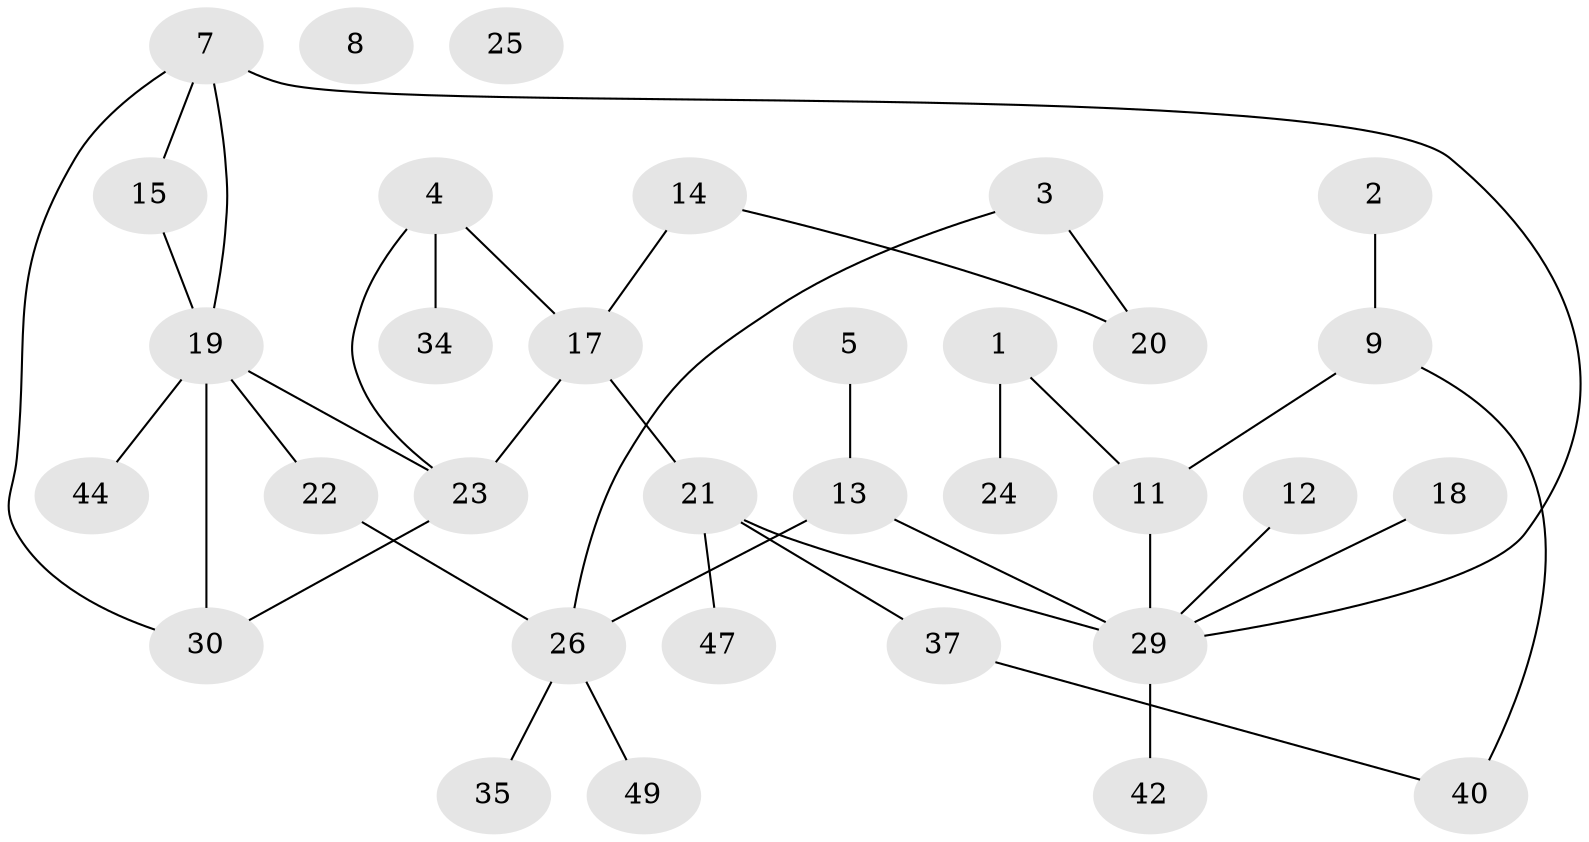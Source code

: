 // original degree distribution, {2: 0.32, 1: 0.28, 3: 0.26, 0: 0.04, 4: 0.04, 5: 0.02, 8: 0.02, 6: 0.02}
// Generated by graph-tools (version 1.1) at 2025/41/03/06/25 10:41:25]
// undirected, 33 vertices, 38 edges
graph export_dot {
graph [start="1"]
  node [color=gray90,style=filled];
  1 [super="+31"];
  2 [super="+10"];
  3;
  4 [super="+6"];
  5;
  7 [super="+33"];
  8;
  9;
  11 [super="+45"];
  12 [super="+43"];
  13 [super="+27"];
  14;
  15 [super="+16"];
  17 [super="+50"];
  18;
  19 [super="+38"];
  20 [super="+48"];
  21 [super="+39"];
  22;
  23 [super="+36"];
  24;
  25;
  26 [super="+28"];
  29 [super="+32"];
  30;
  34;
  35 [super="+41"];
  37;
  40 [super="+46"];
  42;
  44;
  47;
  49;
  1 -- 11;
  1 -- 24;
  2 -- 9;
  3 -- 20;
  3 -- 26;
  4 -- 34;
  4 -- 23;
  4 -- 17;
  5 -- 13;
  7 -- 15;
  7 -- 30;
  7 -- 19;
  7 -- 29;
  9 -- 11;
  9 -- 40;
  11 -- 29;
  12 -- 29;
  13 -- 29 [weight=2];
  13 -- 26;
  14 -- 17;
  14 -- 20;
  15 -- 19;
  17 -- 21;
  17 -- 23;
  18 -- 29;
  19 -- 44;
  19 -- 22;
  19 -- 30;
  19 -- 23;
  21 -- 37;
  21 -- 47;
  21 -- 29;
  22 -- 26;
  23 -- 30;
  26 -- 49;
  26 -- 35;
  29 -- 42;
  37 -- 40;
}
